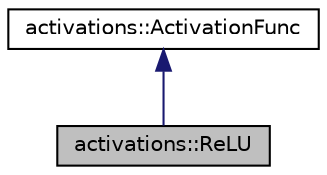 digraph "activations::ReLU"
{
 // LATEX_PDF_SIZE
  edge [fontname="Helvetica",fontsize="10",labelfontname="Helvetica",labelfontsize="10"];
  node [fontname="Helvetica",fontsize="10",shape=record];
  Node1 [label="activations::ReLU",height=0.2,width=0.4,color="black", fillcolor="grey75", style="filled", fontcolor="black",tooltip=" "];
  Node2 -> Node1 [dir="back",color="midnightblue",fontsize="10",style="solid"];
  Node2 [label="activations::ActivationFunc",height=0.2,width=0.4,color="black", fillcolor="white", style="filled",URL="$classactivations_1_1ActivationFunc.html",tooltip=" "];
}
